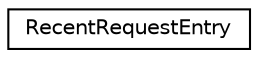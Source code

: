 digraph "Graphical Class Hierarchy"
{
 // LATEX_PDF_SIZE
  edge [fontname="Helvetica",fontsize="10",labelfontname="Helvetica",labelfontsize="10"];
  node [fontname="Helvetica",fontsize="10",shape=record];
  rankdir="LR";
  Node0 [label="RecentRequestEntry",height=0.2,width=0.4,color="black", fillcolor="white", style="filled",URL="$class_recent_request_entry.html",tooltip=" "];
}
